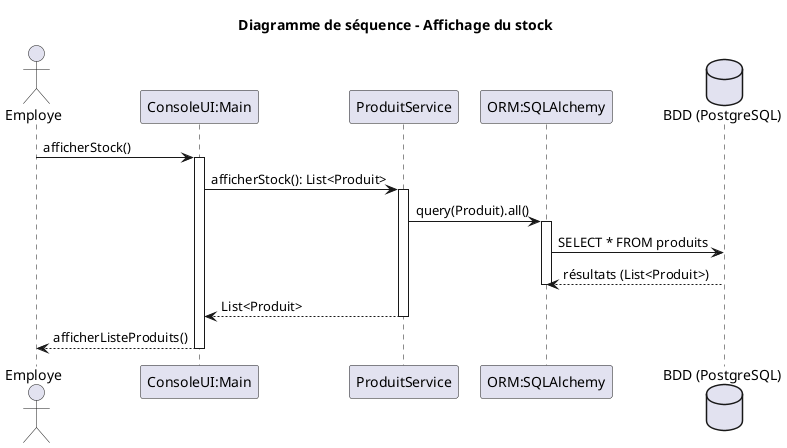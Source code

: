 @startuml
title Diagramme de séquence – Affichage du stock

actor Employe as Utilisateur
participant "ConsoleUI:Main" as UI
participant "ProduitService" as Service
participant "ORM:SQLAlchemy" as ORM
database "BDD (PostgreSQL)" as BDD

Utilisateur -> UI : afficherStock()
activate UI
UI -> Service : afficherStock(): List<Produit>
activate Service
Service -> ORM : query(Produit).all()
activate ORM
ORM -> BDD : SELECT * FROM produits
BDD --> ORM : résultats (List<Produit>)
deactivate ORM
Service --> UI : List<Produit>
deactivate Service
UI --> Utilisateur : afficherListeProduits()
deactivate UI

@enduml
